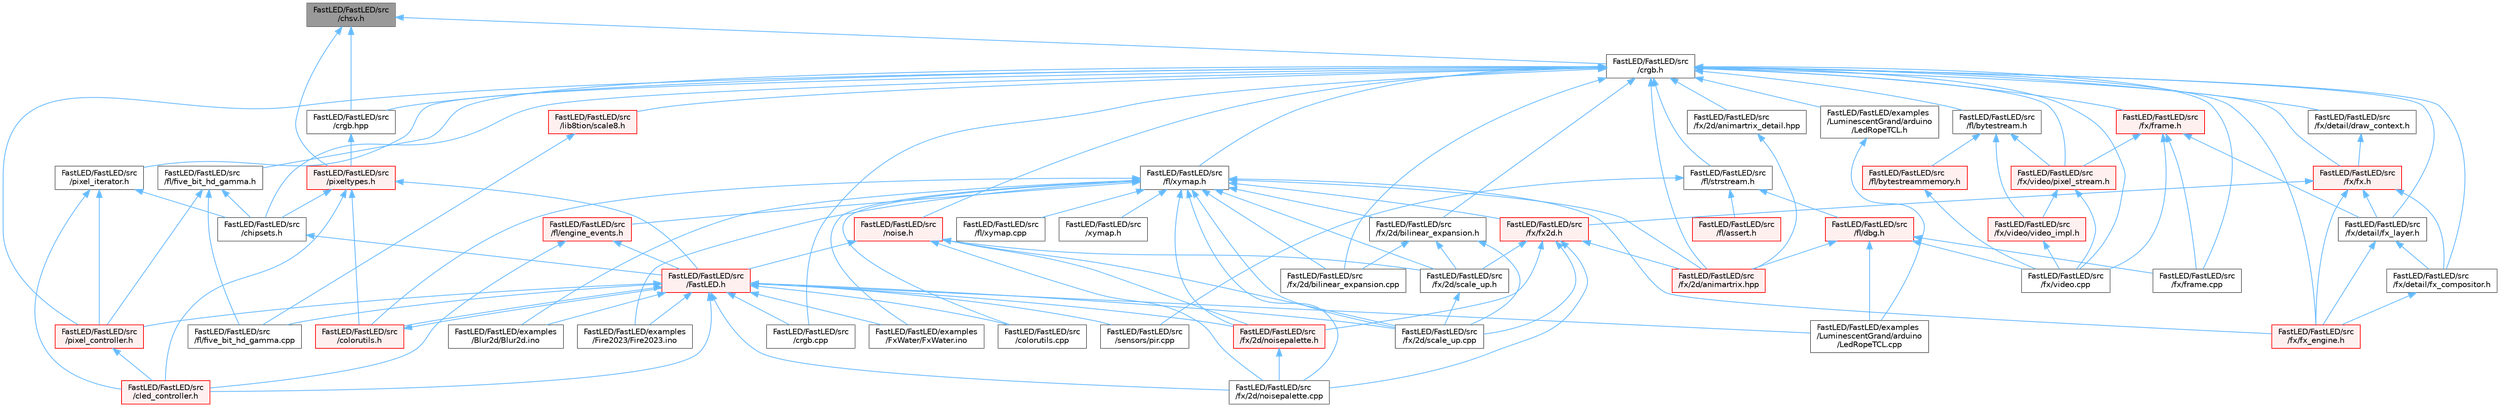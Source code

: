 digraph "FastLED/FastLED/src/chsv.h"
{
 // LATEX_PDF_SIZE
  bgcolor="transparent";
  edge [fontname=Helvetica,fontsize=10,labelfontname=Helvetica,labelfontsize=10];
  node [fontname=Helvetica,fontsize=10,shape=box,height=0.2,width=0.4];
  Node1 [id="Node000001",label="FastLED/FastLED/src\l/chsv.h",height=0.2,width=0.4,color="gray40", fillcolor="grey60", style="filled", fontcolor="black",tooltip="Defines the hue, saturation, and value (HSV) pixel struct."];
  Node1 -> Node2 [id="edge1_Node000001_Node000002",dir="back",color="steelblue1",style="solid",tooltip=" "];
  Node2 [id="Node000002",label="FastLED/FastLED/src\l/crgb.h",height=0.2,width=0.4,color="grey40", fillcolor="white", style="filled",URL="$db/dd1/crgb_8h.html",tooltip="Defines the red, green, and blue (RGB) pixel struct."];
  Node2 -> Node3 [id="edge2_Node000002_Node000003",dir="back",color="steelblue1",style="solid",tooltip=" "];
  Node3 [id="Node000003",label="FastLED/FastLED/examples\l/LuminescentGrand/arduino\l/LedRopeTCL.h",height=0.2,width=0.4,color="grey40", fillcolor="white", style="filled",URL="$d9/d7e/_led_rope_t_c_l_8h.html",tooltip=" "];
  Node3 -> Node4 [id="edge3_Node000003_Node000004",dir="back",color="steelblue1",style="solid",tooltip=" "];
  Node4 [id="Node000004",label="FastLED/FastLED/examples\l/LuminescentGrand/arduino\l/LedRopeTCL.cpp",height=0.2,width=0.4,color="grey40", fillcolor="white", style="filled",URL="$d6/dc9/_led_rope_t_c_l_8cpp.html",tooltip=" "];
  Node2 -> Node5 [id="edge4_Node000002_Node000005",dir="back",color="steelblue1",style="solid",tooltip=" "];
  Node5 [id="Node000005",label="FastLED/FastLED/src\l/chipsets.h",height=0.2,width=0.4,color="grey40", fillcolor="white", style="filled",URL="$db/d66/chipsets_8h.html",tooltip="Contains the bulk of the definitions for the various LED chipsets supported."];
  Node5 -> Node6 [id="edge5_Node000005_Node000006",dir="back",color="steelblue1",style="solid",tooltip=" "];
  Node6 [id="Node000006",label="FastLED/FastLED/src\l/FastLED.h",height=0.2,width=0.4,color="red", fillcolor="#FFF0F0", style="filled",URL="$db/d97/_fast_l_e_d_8h.html",tooltip="central include file for FastLED, defines the CFastLED class/object"];
  Node6 -> Node14 [id="edge6_Node000006_Node000014",dir="back",color="steelblue1",style="solid",tooltip=" "];
  Node14 [id="Node000014",label="FastLED/FastLED/examples\l/Blur2d/Blur2d.ino",height=0.2,width=0.4,color="grey40", fillcolor="white", style="filled",URL="$df/d42/_blur2d_8ino.html",tooltip=" "];
  Node6 -> Node26 [id="edge7_Node000006_Node000026",dir="back",color="steelblue1",style="solid",tooltip=" "];
  Node26 [id="Node000026",label="FastLED/FastLED/examples\l/Fire2023/Fire2023.ino",height=0.2,width=0.4,color="grey40", fillcolor="white", style="filled",URL="$d8/d2c/_fire2023_8ino.html",tooltip=" "];
  Node6 -> Node38 [id="edge8_Node000006_Node000038",dir="back",color="steelblue1",style="solid",tooltip=" "];
  Node38 [id="Node000038",label="FastLED/FastLED/examples\l/FxWater/FxWater.ino",height=0.2,width=0.4,color="grey40", fillcolor="white", style="filled",URL="$dd/d61/_fx_water_8ino.html",tooltip=" "];
  Node6 -> Node4 [id="edge9_Node000006_Node000004",dir="back",color="steelblue1",style="solid",tooltip=" "];
  Node6 -> Node69 [id="edge10_Node000006_Node000069",dir="back",color="steelblue1",style="solid",tooltip=" "];
  Node69 [id="Node000069",label="FastLED/FastLED/src\l/cled_controller.h",height=0.2,width=0.4,color="red", fillcolor="#FFF0F0", style="filled",URL="$db/d6d/cled__controller_8h.html",tooltip="base definitions used by led controllers for writing out led data"];
  Node6 -> Node75 [id="edge11_Node000006_Node000075",dir="back",color="steelblue1",style="solid",tooltip=" "];
  Node75 [id="Node000075",label="FastLED/FastLED/src\l/colorutils.cpp",height=0.2,width=0.4,color="grey40", fillcolor="white", style="filled",URL="$da/d2d/colorutils_8cpp.html",tooltip="Utility functions for color fill, palettes, blending, and more."];
  Node6 -> Node76 [id="edge12_Node000006_Node000076",dir="back",color="steelblue1",style="solid",tooltip=" "];
  Node76 [id="Node000076",label="FastLED/FastLED/src\l/colorutils.h",height=0.2,width=0.4,color="red", fillcolor="#FFF0F0", style="filled",URL="$d1/dfb/colorutils_8h.html",tooltip="Utility functions for color fill, palettes, blending, and more."];
  Node76 -> Node6 [id="edge13_Node000076_Node000006",dir="back",color="steelblue1",style="solid",tooltip=" "];
  Node6 -> Node78 [id="edge14_Node000006_Node000078",dir="back",color="steelblue1",style="solid",tooltip=" "];
  Node78 [id="Node000078",label="FastLED/FastLED/src\l/crgb.cpp",height=0.2,width=0.4,color="grey40", fillcolor="white", style="filled",URL="$d0/de3/crgb_8cpp.html",tooltip="Utility functions for the red, green, and blue (RGB) pixel struct."];
  Node6 -> Node87 [id="edge15_Node000006_Node000087",dir="back",color="steelblue1",style="solid",tooltip=" "];
  Node87 [id="Node000087",label="FastLED/FastLED/src\l/fl/five_bit_hd_gamma.cpp",height=0.2,width=0.4,color="grey40", fillcolor="white", style="filled",URL="$dd/d05/five__bit__hd__gamma_8cpp.html",tooltip="Defines functions for five-bit gamma correction."];
  Node6 -> Node95 [id="edge16_Node000006_Node000095",dir="back",color="steelblue1",style="solid",tooltip=" "];
  Node95 [id="Node000095",label="FastLED/FastLED/src\l/fx/2d/noisepalette.cpp",height=0.2,width=0.4,color="grey40", fillcolor="white", style="filled",URL="$d6/d66/noisepalette_8cpp.html",tooltip=" "];
  Node6 -> Node96 [id="edge17_Node000006_Node000096",dir="back",color="steelblue1",style="solid",tooltip=" "];
  Node96 [id="Node000096",label="FastLED/FastLED/src\l/fx/2d/noisepalette.h",height=0.2,width=0.4,color="red", fillcolor="#FFF0F0", style="filled",URL="$d6/dc7/noisepalette_8h.html",tooltip="Demonstrates how to mix noise generation with color palettes on a 2D LED matrix."];
  Node96 -> Node95 [id="edge18_Node000096_Node000095",dir="back",color="steelblue1",style="solid",tooltip=" "];
  Node6 -> Node98 [id="edge19_Node000006_Node000098",dir="back",color="steelblue1",style="solid",tooltip=" "];
  Node98 [id="Node000098",label="FastLED/FastLED/src\l/fx/2d/scale_up.cpp",height=0.2,width=0.4,color="grey40", fillcolor="white", style="filled",URL="$dc/d8c/scale__up_8cpp.html",tooltip=" "];
  Node6 -> Node111 [id="edge20_Node000006_Node000111",dir="back",color="steelblue1",style="solid",tooltip=" "];
  Node111 [id="Node000111",label="FastLED/FastLED/src\l/pixel_controller.h",height=0.2,width=0.4,color="red", fillcolor="#FFF0F0", style="filled",URL="$d5/d4d/pixel__controller_8h.html",tooltip="Low level pixel data writing class."];
  Node111 -> Node69 [id="edge21_Node000111_Node000069",dir="back",color="steelblue1",style="solid",tooltip=" "];
  Node6 -> Node84 [id="edge22_Node000006_Node000084",dir="back",color="steelblue1",style="solid",tooltip=" "];
  Node84 [id="Node000084",label="FastLED/FastLED/src\l/sensors/pir.cpp",height=0.2,width=0.4,color="grey40", fillcolor="white", style="filled",URL="$d2/da7/pir_8cpp.html",tooltip=" "];
  Node2 -> Node78 [id="edge23_Node000002_Node000078",dir="back",color="steelblue1",style="solid",tooltip=" "];
  Node2 -> Node106 [id="edge24_Node000002_Node000106",dir="back",color="steelblue1",style="solid",tooltip=" "];
  Node106 [id="Node000106",label="FastLED/FastLED/src\l/crgb.hpp",height=0.2,width=0.4,color="grey40", fillcolor="white", style="filled",URL="$d0/d4b/crgb_8hpp.html",tooltip="Defines utility functions for the red, green, and blue (RGB) pixel struct."];
  Node106 -> Node107 [id="edge25_Node000106_Node000107",dir="back",color="steelblue1",style="solid",tooltip=" "];
  Node107 [id="Node000107",label="FastLED/FastLED/src\l/pixeltypes.h",height=0.2,width=0.4,color="red", fillcolor="#FFF0F0", style="filled",URL="$d2/dba/pixeltypes_8h.html",tooltip="Includes defintions for RGB and HSV pixels."];
  Node107 -> Node6 [id="edge26_Node000107_Node000006",dir="back",color="steelblue1",style="solid",tooltip=" "];
  Node107 -> Node5 [id="edge27_Node000107_Node000005",dir="back",color="steelblue1",style="solid",tooltip=" "];
  Node107 -> Node69 [id="edge28_Node000107_Node000069",dir="back",color="steelblue1",style="solid",tooltip=" "];
  Node107 -> Node76 [id="edge29_Node000107_Node000076",dir="back",color="steelblue1",style="solid",tooltip=" "];
  Node2 -> Node117 [id="edge30_Node000002_Node000117",dir="back",color="steelblue1",style="solid",tooltip=" "];
  Node117 [id="Node000117",label="FastLED/FastLED/src\l/fl/bytestream.h",height=0.2,width=0.4,color="grey40", fillcolor="white", style="filled",URL="$dd/d2b/bytestream_8h.html",tooltip=" "];
  Node117 -> Node118 [id="edge31_Node000117_Node000118",dir="back",color="steelblue1",style="solid",tooltip=" "];
  Node118 [id="Node000118",label="FastLED/FastLED/src\l/fl/bytestreammemory.h",height=0.2,width=0.4,color="red", fillcolor="#FFF0F0", style="filled",URL="$d1/d24/bytestreammemory_8h.html",tooltip=" "];
  Node118 -> Node120 [id="edge32_Node000118_Node000120",dir="back",color="steelblue1",style="solid",tooltip=" "];
  Node120 [id="Node000120",label="FastLED/FastLED/src\l/fx/video.cpp",height=0.2,width=0.4,color="grey40", fillcolor="white", style="filled",URL="$d0/d05/video_8cpp.html",tooltip=" "];
  Node117 -> Node121 [id="edge33_Node000117_Node000121",dir="back",color="steelblue1",style="solid",tooltip=" "];
  Node121 [id="Node000121",label="FastLED/FastLED/src\l/fx/video/pixel_stream.h",height=0.2,width=0.4,color="red", fillcolor="#FFF0F0", style="filled",URL="$d3/dfa/pixel__stream_8h.html",tooltip=" "];
  Node121 -> Node120 [id="edge34_Node000121_Node000120",dir="back",color="steelblue1",style="solid",tooltip=" "];
  Node121 -> Node124 [id="edge35_Node000121_Node000124",dir="back",color="steelblue1",style="solid",tooltip=" "];
  Node124 [id="Node000124",label="FastLED/FastLED/src\l/fx/video/video_impl.h",height=0.2,width=0.4,color="red", fillcolor="#FFF0F0", style="filled",URL="$d5/d82/video__impl_8h.html",tooltip=" "];
  Node124 -> Node120 [id="edge36_Node000124_Node000120",dir="back",color="steelblue1",style="solid",tooltip=" "];
  Node117 -> Node124 [id="edge37_Node000117_Node000124",dir="back",color="steelblue1",style="solid",tooltip=" "];
  Node2 -> Node127 [id="edge38_Node000002_Node000127",dir="back",color="steelblue1",style="solid",tooltip=" "];
  Node127 [id="Node000127",label="FastLED/FastLED/src\l/fl/five_bit_hd_gamma.h",height=0.2,width=0.4,color="grey40", fillcolor="white", style="filled",URL="$dc/d44/five__bit__hd__gamma_8h.html",tooltip="Declares functions for five-bit gamma correction."];
  Node127 -> Node5 [id="edge39_Node000127_Node000005",dir="back",color="steelblue1",style="solid",tooltip=" "];
  Node127 -> Node87 [id="edge40_Node000127_Node000087",dir="back",color="steelblue1",style="solid",tooltip=" "];
  Node127 -> Node111 [id="edge41_Node000127_Node000111",dir="back",color="steelblue1",style="solid",tooltip=" "];
  Node2 -> Node128 [id="edge42_Node000002_Node000128",dir="back",color="steelblue1",style="solid",tooltip=" "];
  Node128 [id="Node000128",label="FastLED/FastLED/src\l/fl/strstream.h",height=0.2,width=0.4,color="grey40", fillcolor="white", style="filled",URL="$d8/d00/strstream_8h.html",tooltip=" "];
  Node128 -> Node129 [id="edge43_Node000128_Node000129",dir="back",color="steelblue1",style="solid",tooltip=" "];
  Node129 [id="Node000129",label="FastLED/FastLED/src\l/fl/assert.h",height=0.2,width=0.4,color="red", fillcolor="#FFF0F0", style="filled",URL="$dc/da7/assert_8h.html",tooltip=" "];
  Node128 -> Node143 [id="edge44_Node000128_Node000143",dir="back",color="steelblue1",style="solid",tooltip=" "];
  Node143 [id="Node000143",label="FastLED/FastLED/src\l/fl/dbg.h",height=0.2,width=0.4,color="red", fillcolor="#FFF0F0", style="filled",URL="$d6/d01/dbg_8h.html",tooltip=" "];
  Node143 -> Node4 [id="edge45_Node000143_Node000004",dir="back",color="steelblue1",style="solid",tooltip=" "];
  Node143 -> Node150 [id="edge46_Node000143_Node000150",dir="back",color="steelblue1",style="solid",tooltip=" "];
  Node150 [id="Node000150",label="FastLED/FastLED/src\l/fx/2d/animartrix.hpp",height=0.2,width=0.4,color="red", fillcolor="#FFF0F0", style="filled",URL="$d3/dc3/animartrix_8hpp.html",tooltip=" "];
  Node143 -> Node151 [id="edge47_Node000143_Node000151",dir="back",color="steelblue1",style="solid",tooltip=" "];
  Node151 [id="Node000151",label="FastLED/FastLED/src\l/fx/frame.cpp",height=0.2,width=0.4,color="grey40", fillcolor="white", style="filled",URL="$da/d14/frame_8cpp.html",tooltip=" "];
  Node143 -> Node120 [id="edge48_Node000143_Node000120",dir="back",color="steelblue1",style="solid",tooltip=" "];
  Node128 -> Node84 [id="edge49_Node000128_Node000084",dir="back",color="steelblue1",style="solid",tooltip=" "];
  Node2 -> Node152 [id="edge50_Node000002_Node000152",dir="back",color="steelblue1",style="solid",tooltip=" "];
  Node152 [id="Node000152",label="FastLED/FastLED/src\l/fl/xymap.h",height=0.2,width=0.4,color="grey40", fillcolor="white", style="filled",URL="$d6/dc9/fl_2xymap_8h.html",tooltip=" "];
  Node152 -> Node14 [id="edge51_Node000152_Node000014",dir="back",color="steelblue1",style="solid",tooltip=" "];
  Node152 -> Node26 [id="edge52_Node000152_Node000026",dir="back",color="steelblue1",style="solid",tooltip=" "];
  Node152 -> Node38 [id="edge53_Node000152_Node000038",dir="back",color="steelblue1",style="solid",tooltip=" "];
  Node152 -> Node75 [id="edge54_Node000152_Node000075",dir="back",color="steelblue1",style="solid",tooltip=" "];
  Node152 -> Node76 [id="edge55_Node000152_Node000076",dir="back",color="steelblue1",style="solid",tooltip=" "];
  Node152 -> Node135 [id="edge56_Node000152_Node000135",dir="back",color="steelblue1",style="solid",tooltip=" "];
  Node135 [id="Node000135",label="FastLED/FastLED/src\l/fl/engine_events.h",height=0.2,width=0.4,color="red", fillcolor="#FFF0F0", style="filled",URL="$dc/dd9/fl_2engine__events_8h.html",tooltip=" "];
  Node135 -> Node6 [id="edge57_Node000135_Node000006",dir="back",color="steelblue1",style="solid",tooltip=" "];
  Node135 -> Node69 [id="edge58_Node000135_Node000069",dir="back",color="steelblue1",style="solid",tooltip=" "];
  Node152 -> Node139 [id="edge59_Node000152_Node000139",dir="back",color="steelblue1",style="solid",tooltip=" "];
  Node139 [id="Node000139",label="FastLED/FastLED/src\l/fl/xymap.cpp",height=0.2,width=0.4,color="grey40", fillcolor="white", style="filled",URL="$d7/d09/xymap_8cpp.html",tooltip=" "];
  Node152 -> Node150 [id="edge60_Node000152_Node000150",dir="back",color="steelblue1",style="solid",tooltip=" "];
  Node152 -> Node153 [id="edge61_Node000152_Node000153",dir="back",color="steelblue1",style="solid",tooltip=" "];
  Node153 [id="Node000153",label="FastLED/FastLED/src\l/fx/2d/bilinear_expansion.cpp",height=0.2,width=0.4,color="grey40", fillcolor="white", style="filled",URL="$de/d80/bilinear__expansion_8cpp.html",tooltip="Demonstrates how to mix noise generation with color palettes on a 2D LED matrix."];
  Node152 -> Node154 [id="edge62_Node000152_Node000154",dir="back",color="steelblue1",style="solid",tooltip=" "];
  Node154 [id="Node000154",label="FastLED/FastLED/src\l/fx/2d/bilinear_expansion.h",height=0.2,width=0.4,color="grey40", fillcolor="white", style="filled",URL="$da/d34/bilinear__expansion_8h.html",tooltip="Demonstrates how to mix noise generation with color palettes on a 2D LED matrix."];
  Node154 -> Node153 [id="edge63_Node000154_Node000153",dir="back",color="steelblue1",style="solid",tooltip=" "];
  Node154 -> Node98 [id="edge64_Node000154_Node000098",dir="back",color="steelblue1",style="solid",tooltip=" "];
  Node154 -> Node155 [id="edge65_Node000154_Node000155",dir="back",color="steelblue1",style="solid",tooltip=" "];
  Node155 [id="Node000155",label="FastLED/FastLED/src\l/fx/2d/scale_up.h",height=0.2,width=0.4,color="grey40", fillcolor="white", style="filled",URL="$d2/d74/scale__up_8h.html",tooltip="Expands a grid using bilinear interpolation and scaling up."];
  Node155 -> Node98 [id="edge66_Node000155_Node000098",dir="back",color="steelblue1",style="solid",tooltip=" "];
  Node152 -> Node95 [id="edge67_Node000152_Node000095",dir="back",color="steelblue1",style="solid",tooltip=" "];
  Node152 -> Node96 [id="edge68_Node000152_Node000096",dir="back",color="steelblue1",style="solid",tooltip=" "];
  Node152 -> Node98 [id="edge69_Node000152_Node000098",dir="back",color="steelblue1",style="solid",tooltip=" "];
  Node152 -> Node155 [id="edge70_Node000152_Node000155",dir="back",color="steelblue1",style="solid",tooltip=" "];
  Node152 -> Node156 [id="edge71_Node000152_Node000156",dir="back",color="steelblue1",style="solid",tooltip=" "];
  Node156 [id="Node000156",label="FastLED/FastLED/src\l/fx/fx2d.h",height=0.2,width=0.4,color="red", fillcolor="#FFF0F0", style="filled",URL="$d9/d43/fx2d_8h.html",tooltip=" "];
  Node156 -> Node150 [id="edge72_Node000156_Node000150",dir="back",color="steelblue1",style="solid",tooltip=" "];
  Node156 -> Node95 [id="edge73_Node000156_Node000095",dir="back",color="steelblue1",style="solid",tooltip=" "];
  Node156 -> Node96 [id="edge74_Node000156_Node000096",dir="back",color="steelblue1",style="solid",tooltip=" "];
  Node156 -> Node98 [id="edge75_Node000156_Node000098",dir="back",color="steelblue1",style="solid",tooltip=" "];
  Node156 -> Node155 [id="edge76_Node000156_Node000155",dir="back",color="steelblue1",style="solid",tooltip=" "];
  Node152 -> Node141 [id="edge77_Node000152_Node000141",dir="back",color="steelblue1",style="solid",tooltip=" "];
  Node141 [id="Node000141",label="FastLED/FastLED/src\l/fx/fx_engine.h",height=0.2,width=0.4,color="red", fillcolor="#FFF0F0", style="filled",URL="$d9/d3c/fx__engine_8h.html",tooltip=" "];
  Node152 -> Node157 [id="edge78_Node000152_Node000157",dir="back",color="steelblue1",style="solid",tooltip=" "];
  Node157 [id="Node000157",label="FastLED/FastLED/src\l/xymap.h",height=0.2,width=0.4,color="grey40", fillcolor="white", style="filled",URL="$da/d61/xymap_8h.html",tooltip=" "];
  Node2 -> Node150 [id="edge79_Node000002_Node000150",dir="back",color="steelblue1",style="solid",tooltip=" "];
  Node2 -> Node158 [id="edge80_Node000002_Node000158",dir="back",color="steelblue1",style="solid",tooltip=" "];
  Node158 [id="Node000158",label="FastLED/FastLED/src\l/fx/2d/animartrix_detail.hpp",height=0.2,width=0.4,color="grey40", fillcolor="white", style="filled",URL="$d3/d3b/animartrix__detail_8hpp.html",tooltip=" "];
  Node158 -> Node150 [id="edge81_Node000158_Node000150",dir="back",color="steelblue1",style="solid",tooltip=" "];
  Node2 -> Node153 [id="edge82_Node000002_Node000153",dir="back",color="steelblue1",style="solid",tooltip=" "];
  Node2 -> Node154 [id="edge83_Node000002_Node000154",dir="back",color="steelblue1",style="solid",tooltip=" "];
  Node2 -> Node159 [id="edge84_Node000002_Node000159",dir="back",color="steelblue1",style="solid",tooltip=" "];
  Node159 [id="Node000159",label="FastLED/FastLED/src\l/fx/detail/draw_context.h",height=0.2,width=0.4,color="grey40", fillcolor="white", style="filled",URL="$db/ded/draw__context_8h.html",tooltip=" "];
  Node159 -> Node160 [id="edge85_Node000159_Node000160",dir="back",color="steelblue1",style="solid",tooltip=" "];
  Node160 [id="Node000160",label="FastLED/FastLED/src\l/fx/fx.h",height=0.2,width=0.4,color="red", fillcolor="#FFF0F0", style="filled",URL="$d2/d0c/fx_8h.html",tooltip=" "];
  Node160 -> Node148 [id="edge86_Node000160_Node000148",dir="back",color="steelblue1",style="solid",tooltip=" "];
  Node148 [id="Node000148",label="FastLED/FastLED/src\l/fx/detail/fx_compositor.h",height=0.2,width=0.4,color="grey40", fillcolor="white", style="filled",URL="$d5/d6b/fx__compositor_8h.html",tooltip=" "];
  Node148 -> Node141 [id="edge87_Node000148_Node000141",dir="back",color="steelblue1",style="solid",tooltip=" "];
  Node160 -> Node147 [id="edge88_Node000160_Node000147",dir="back",color="steelblue1",style="solid",tooltip=" "];
  Node147 [id="Node000147",label="FastLED/FastLED/src\l/fx/detail/fx_layer.h",height=0.2,width=0.4,color="grey40", fillcolor="white", style="filled",URL="$d7/d2f/fx__layer_8h.html",tooltip=" "];
  Node147 -> Node148 [id="edge89_Node000147_Node000148",dir="back",color="steelblue1",style="solid",tooltip=" "];
  Node147 -> Node141 [id="edge90_Node000147_Node000141",dir="back",color="steelblue1",style="solid",tooltip=" "];
  Node160 -> Node156 [id="edge91_Node000160_Node000156",dir="back",color="steelblue1",style="solid",tooltip=" "];
  Node160 -> Node141 [id="edge92_Node000160_Node000141",dir="back",color="steelblue1",style="solid",tooltip=" "];
  Node2 -> Node148 [id="edge93_Node000002_Node000148",dir="back",color="steelblue1",style="solid",tooltip=" "];
  Node2 -> Node147 [id="edge94_Node000002_Node000147",dir="back",color="steelblue1",style="solid",tooltip=" "];
  Node2 -> Node151 [id="edge95_Node000002_Node000151",dir="back",color="steelblue1",style="solid",tooltip=" "];
  Node2 -> Node165 [id="edge96_Node000002_Node000165",dir="back",color="steelblue1",style="solid",tooltip=" "];
  Node165 [id="Node000165",label="FastLED/FastLED/src\l/fx/frame.h",height=0.2,width=0.4,color="red", fillcolor="#FFF0F0", style="filled",URL="$df/d7d/frame_8h.html",tooltip=" "];
  Node165 -> Node147 [id="edge97_Node000165_Node000147",dir="back",color="steelblue1",style="solid",tooltip=" "];
  Node165 -> Node151 [id="edge98_Node000165_Node000151",dir="back",color="steelblue1",style="solid",tooltip=" "];
  Node165 -> Node120 [id="edge99_Node000165_Node000120",dir="back",color="steelblue1",style="solid",tooltip=" "];
  Node165 -> Node121 [id="edge100_Node000165_Node000121",dir="back",color="steelblue1",style="solid",tooltip=" "];
  Node2 -> Node160 [id="edge101_Node000002_Node000160",dir="back",color="steelblue1",style="solid",tooltip=" "];
  Node2 -> Node141 [id="edge102_Node000002_Node000141",dir="back",color="steelblue1",style="solid",tooltip=" "];
  Node2 -> Node120 [id="edge103_Node000002_Node000120",dir="back",color="steelblue1",style="solid",tooltip=" "];
  Node2 -> Node121 [id="edge104_Node000002_Node000121",dir="back",color="steelblue1",style="solid",tooltip=" "];
  Node2 -> Node166 [id="edge105_Node000002_Node000166",dir="back",color="steelblue1",style="solid",tooltip=" "];
  Node166 [id="Node000166",label="FastLED/FastLED/src\l/lib8tion/scale8.h",height=0.2,width=0.4,color="red", fillcolor="#FFF0F0", style="filled",URL="$db/d91/scale8_8h.html",tooltip="Fast, efficient 8-bit scaling functions specifically designed for high-performance LED programming."];
  Node166 -> Node87 [id="edge106_Node000166_Node000087",dir="back",color="steelblue1",style="solid",tooltip=" "];
  Node2 -> Node168 [id="edge107_Node000002_Node000168",dir="back",color="steelblue1",style="solid",tooltip=" "];
  Node168 [id="Node000168",label="FastLED/FastLED/src\l/noise.h",height=0.2,width=0.4,color="red", fillcolor="#FFF0F0", style="filled",URL="$d1/d31/noise_8h.html",tooltip="Functions to generate and fill arrays with noise."];
  Node168 -> Node6 [id="edge108_Node000168_Node000006",dir="back",color="steelblue1",style="solid",tooltip=" "];
  Node168 -> Node95 [id="edge109_Node000168_Node000095",dir="back",color="steelblue1",style="solid",tooltip=" "];
  Node168 -> Node96 [id="edge110_Node000168_Node000096",dir="back",color="steelblue1",style="solid",tooltip=" "];
  Node168 -> Node98 [id="edge111_Node000168_Node000098",dir="back",color="steelblue1",style="solid",tooltip=" "];
  Node168 -> Node155 [id="edge112_Node000168_Node000155",dir="back",color="steelblue1",style="solid",tooltip=" "];
  Node2 -> Node111 [id="edge113_Node000002_Node000111",dir="back",color="steelblue1",style="solid",tooltip=" "];
  Node2 -> Node170 [id="edge114_Node000002_Node000170",dir="back",color="steelblue1",style="solid",tooltip=" "];
  Node170 [id="Node000170",label="FastLED/FastLED/src\l/pixel_iterator.h",height=0.2,width=0.4,color="grey40", fillcolor="white", style="filled",URL="$d8/d6c/pixel__iterator_8h.html",tooltip="Non-templated low level pixel data writing class."];
  Node170 -> Node5 [id="edge115_Node000170_Node000005",dir="back",color="steelblue1",style="solid",tooltip=" "];
  Node170 -> Node69 [id="edge116_Node000170_Node000069",dir="back",color="steelblue1",style="solid",tooltip=" "];
  Node170 -> Node111 [id="edge117_Node000170_Node000111",dir="back",color="steelblue1",style="solid",tooltip=" "];
  Node1 -> Node106 [id="edge118_Node000001_Node000106",dir="back",color="steelblue1",style="solid",tooltip=" "];
  Node1 -> Node107 [id="edge119_Node000001_Node000107",dir="back",color="steelblue1",style="solid",tooltip=" "];
}
